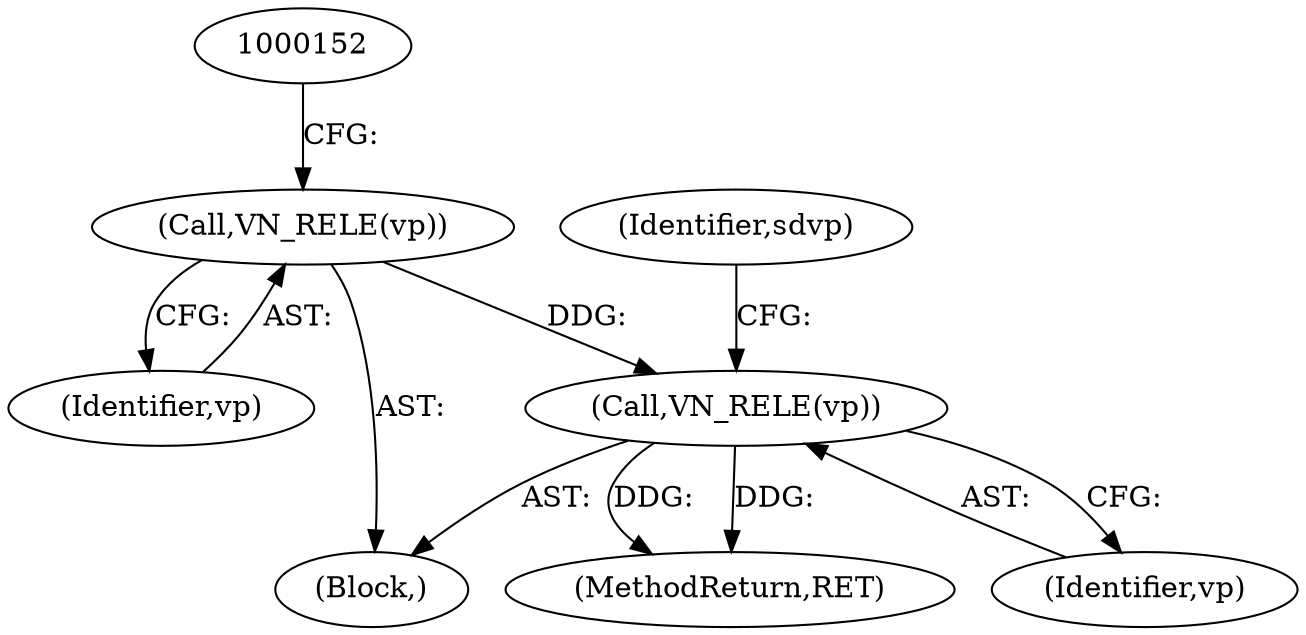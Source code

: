 digraph "0_illumos-gate_d65686849024838243515b5c40ae2c479460b4b5@pointer" {
"1000161" [label="(Call,VN_RELE(vp))"];
"1000149" [label="(Call,VN_RELE(vp))"];
"1000162" [label="(Identifier,vp)"];
"1000256" [label="(MethodReturn,RET)"];
"1000150" [label="(Identifier,vp)"];
"1000166" [label="(Identifier,sdvp)"];
"1000161" [label="(Call,VN_RELE(vp))"];
"1000149" [label="(Call,VN_RELE(vp))"];
"1000132" [label="(Block,)"];
"1000161" -> "1000132"  [label="AST: "];
"1000161" -> "1000162"  [label="CFG: "];
"1000162" -> "1000161"  [label="AST: "];
"1000166" -> "1000161"  [label="CFG: "];
"1000161" -> "1000256"  [label="DDG: "];
"1000161" -> "1000256"  [label="DDG: "];
"1000149" -> "1000161"  [label="DDG: "];
"1000149" -> "1000132"  [label="AST: "];
"1000149" -> "1000150"  [label="CFG: "];
"1000150" -> "1000149"  [label="AST: "];
"1000152" -> "1000149"  [label="CFG: "];
}

